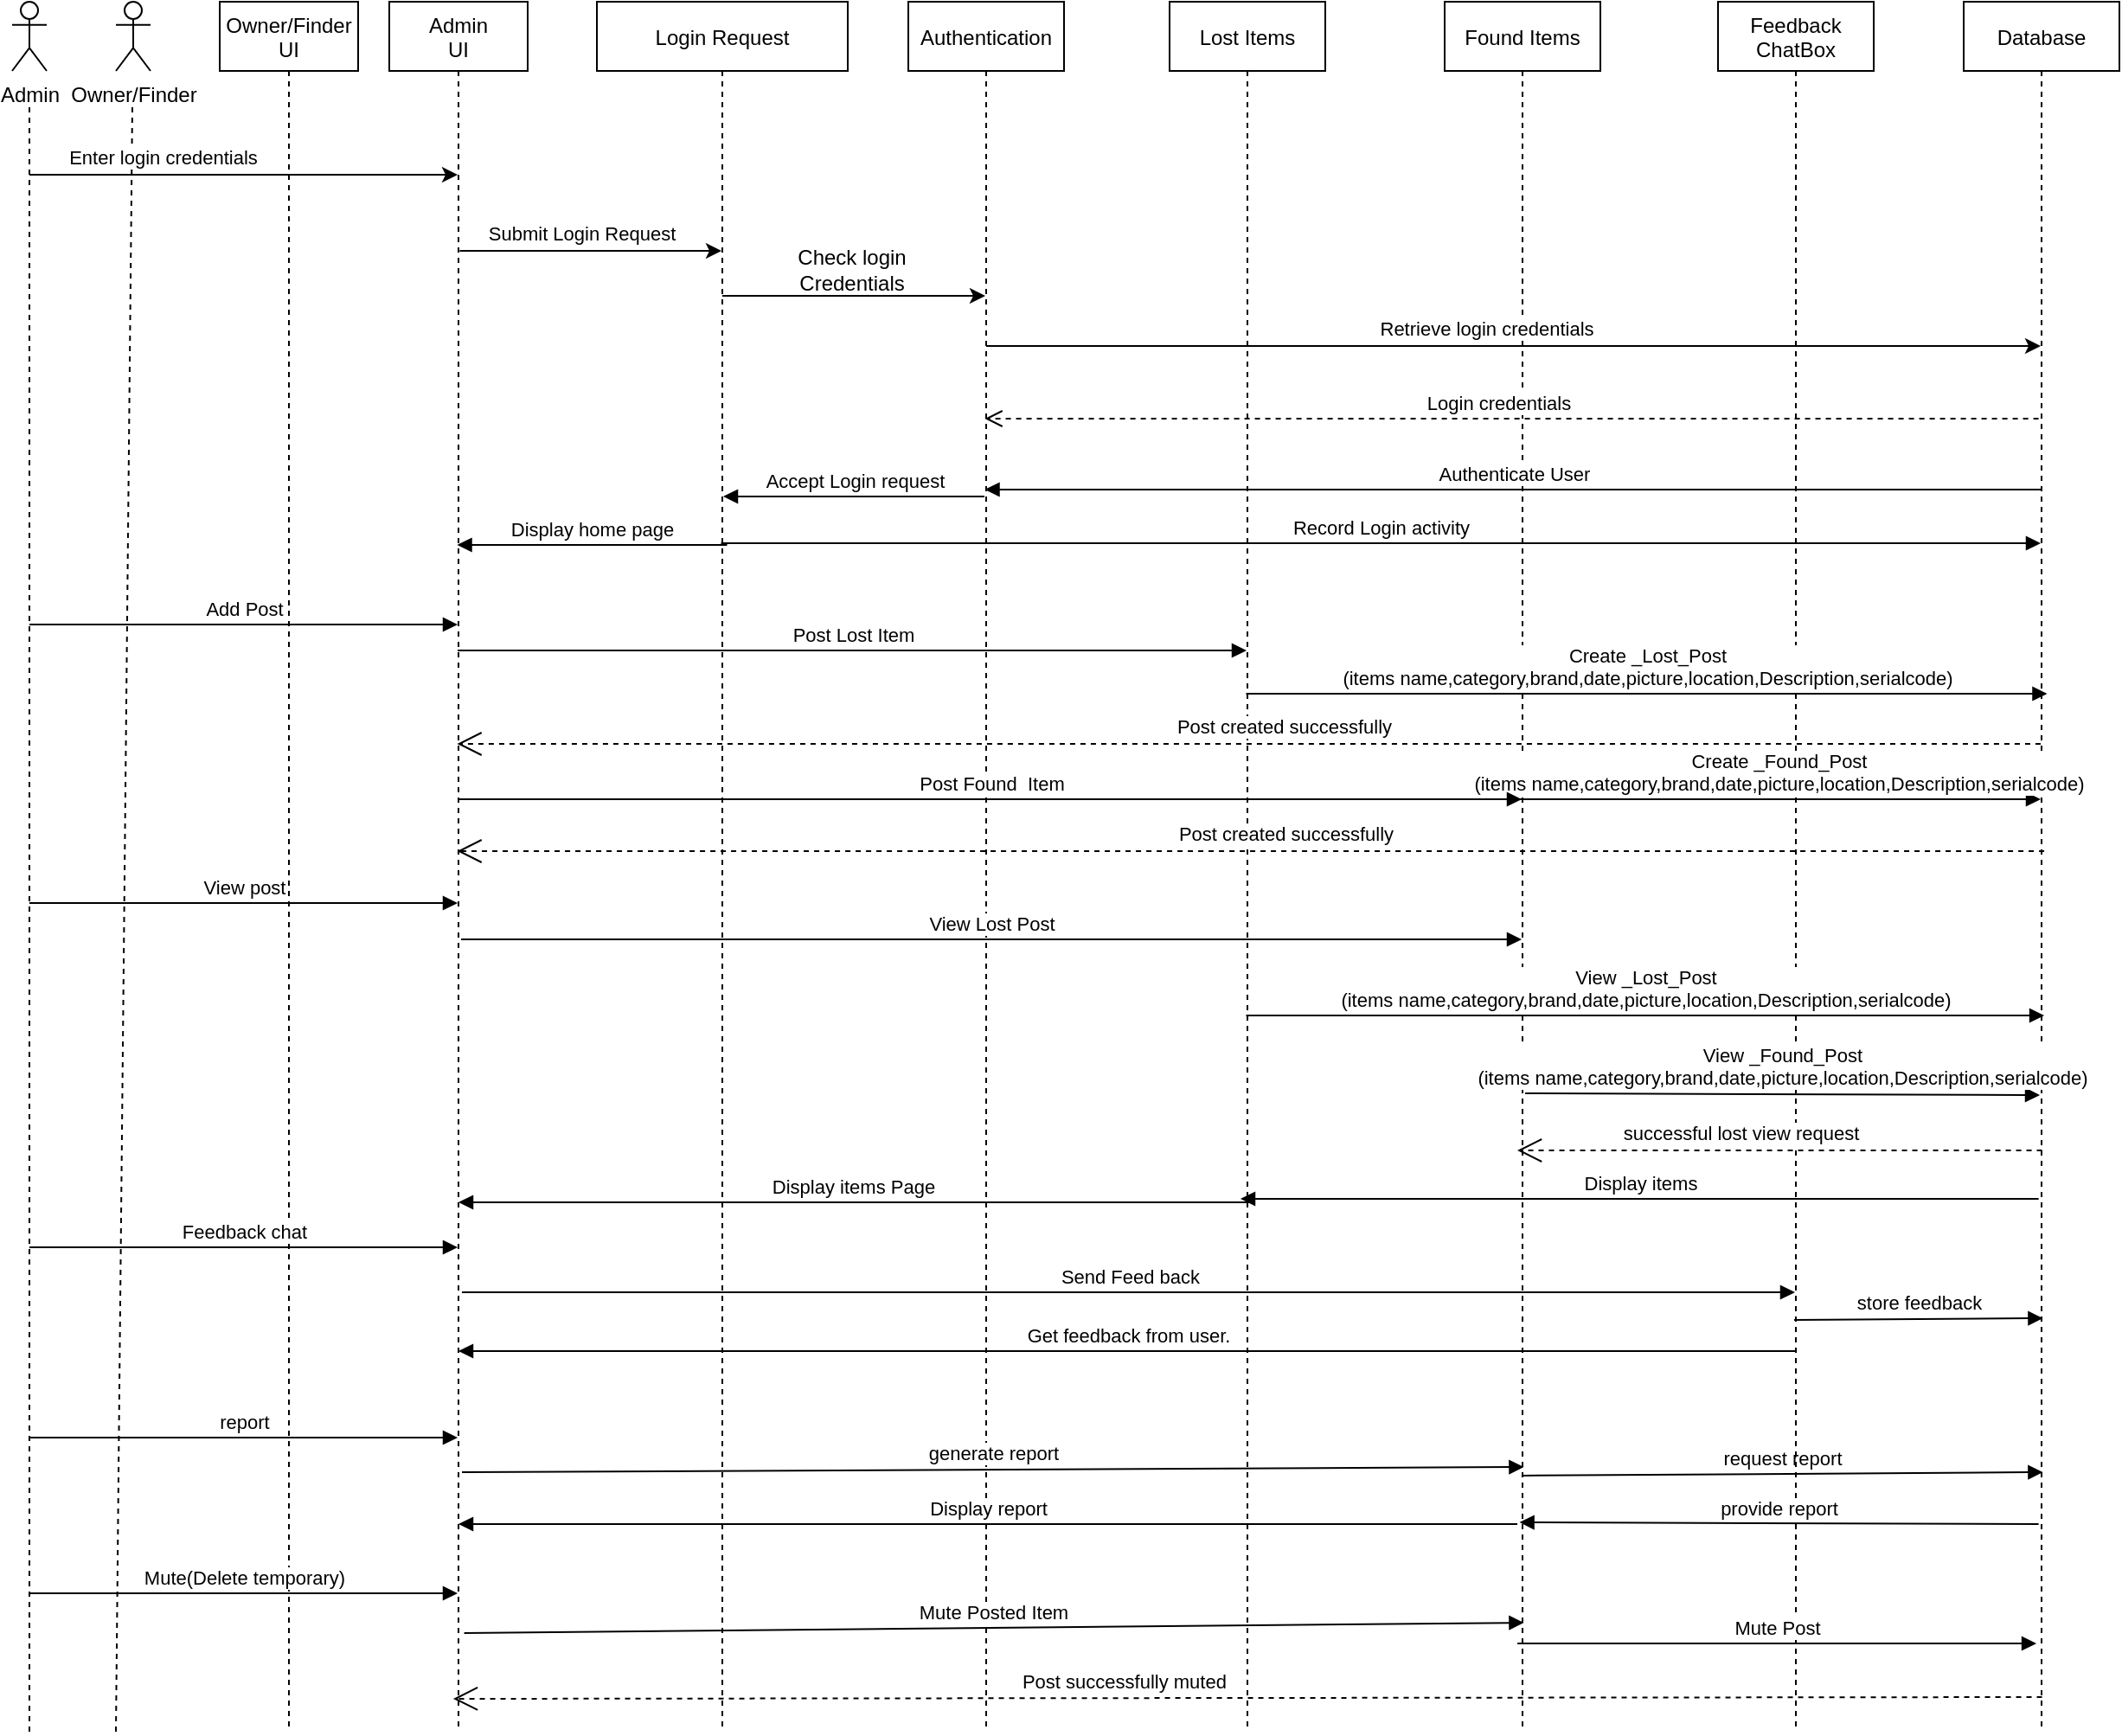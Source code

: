 <mxfile version="16.5.2" type="device"><diagram id="kgpKYQtTHZ0yAKxKKP6v" name="Page-1"><mxGraphModel dx="1670" dy="953" grid="1" gridSize="10" guides="1" tooltips="1" connect="1" arrows="1" fold="1" page="1" pageScale="1" pageWidth="1169" pageHeight="827" math="0" shadow="0"><root><mxCell id="0"/><mxCell id="1" parent="0"/><mxCell id="3nuBFxr9cyL0pnOWT2aG-1" value="Owner/Finder&#10;UI" style="shape=umlLifeline;perimeter=lifelinePerimeter;container=1;collapsible=0;recursiveResize=0;rounded=0;shadow=0;strokeWidth=1;" parent="1" vertex="1"><mxGeometry x="180" y="80" width="80" height="1000" as="geometry"/></mxCell><mxCell id="x5CsLwHSamHf6Rdu6S_9-56" value="report" style="html=1;verticalAlign=bottom;endArrow=block;rounded=0;" edge="1" parent="3nuBFxr9cyL0pnOWT2aG-1"><mxGeometry width="80" relative="1" as="geometry"><mxPoint x="-110" y="830" as="sourcePoint"/><mxPoint x="137.5" y="830" as="targetPoint"/></mxGeometry></mxCell><mxCell id="3nuBFxr9cyL0pnOWT2aG-5" value="Admin&#10;UI" style="shape=umlLifeline;perimeter=lifelinePerimeter;container=1;collapsible=0;recursiveResize=0;rounded=0;shadow=0;strokeWidth=1;" parent="1" vertex="1"><mxGeometry x="278" y="80" width="80" height="1000" as="geometry"/></mxCell><mxCell id="x5CsLwHSamHf6Rdu6S_9-52" value="Feedback chat" style="html=1;verticalAlign=bottom;endArrow=block;rounded=0;" edge="1" parent="3nuBFxr9cyL0pnOWT2aG-5"><mxGeometry width="80" relative="1" as="geometry"><mxPoint x="-208" y="720" as="sourcePoint"/><mxPoint x="39.5" y="720" as="targetPoint"/></mxGeometry></mxCell><mxCell id="x5CsLwHSamHf6Rdu6S_9-1" value="Login Request" style="shape=umlLifeline;perimeter=lifelinePerimeter;container=1;collapsible=0;recursiveResize=0;rounded=0;shadow=0;strokeWidth=1;" vertex="1" parent="1"><mxGeometry x="398" y="80" width="145" height="1000" as="geometry"/></mxCell><mxCell id="x5CsLwHSamHf6Rdu6S_9-19" value="Check login &lt;br&gt;Credentials" style="text;html=1;align=center;verticalAlign=middle;resizable=0;points=[];autosize=1;strokeColor=none;fillColor=none;" vertex="1" parent="x5CsLwHSamHf6Rdu6S_9-1"><mxGeometry x="107" y="140" width="80" height="30" as="geometry"/></mxCell><mxCell id="x5CsLwHSamHf6Rdu6S_9-53" value="Send Feed back" style="html=1;verticalAlign=bottom;endArrow=block;rounded=0;" edge="1" parent="x5CsLwHSamHf6Rdu6S_9-1" target="x5CsLwHSamHf6Rdu6S_9-17"><mxGeometry width="80" relative="1" as="geometry"><mxPoint x="-78" y="746" as="sourcePoint"/><mxPoint x="169.5" y="746" as="targetPoint"/></mxGeometry></mxCell><mxCell id="x5CsLwHSamHf6Rdu6S_9-3" value="Owner/Finder" style="shape=umlActor;verticalLabelPosition=bottom;verticalAlign=top;html=1;outlineConnect=0;" vertex="1" parent="1"><mxGeometry x="120" y="80" width="20" height="40" as="geometry"/></mxCell><mxCell id="x5CsLwHSamHf6Rdu6S_9-4" value="Admin" style="shape=umlActor;verticalLabelPosition=bottom;verticalAlign=top;html=1;outlineConnect=0;" vertex="1" parent="1"><mxGeometry x="60" y="80" width="20" height="40" as="geometry"/></mxCell><mxCell id="x5CsLwHSamHf6Rdu6S_9-5" value="" style="endArrow=none;dashed=1;html=1;rounded=0;" edge="1" parent="1"><mxGeometry width="50" height="50" relative="1" as="geometry"><mxPoint x="70" y="1080" as="sourcePoint"/><mxPoint x="70" y="140" as="targetPoint"/></mxGeometry></mxCell><mxCell id="x5CsLwHSamHf6Rdu6S_9-6" value="" style="endArrow=none;dashed=1;html=1;rounded=0;" edge="1" parent="1"><mxGeometry width="50" height="50" relative="1" as="geometry"><mxPoint x="120" y="1080" as="sourcePoint"/><mxPoint x="129.5" y="140" as="targetPoint"/></mxGeometry></mxCell><mxCell id="x5CsLwHSamHf6Rdu6S_9-9" value="" style="endArrow=classic;html=1;rounded=0;" edge="1" parent="1" target="3nuBFxr9cyL0pnOWT2aG-5"><mxGeometry width="50" height="50" relative="1" as="geometry"><mxPoint x="70" y="180" as="sourcePoint"/><mxPoint x="120" y="130" as="targetPoint"/></mxGeometry></mxCell><mxCell id="x5CsLwHSamHf6Rdu6S_9-10" value="Enter login credentials" style="edgeLabel;html=1;align=center;verticalAlign=middle;resizable=0;points=[];" vertex="1" connectable="0" parent="x5CsLwHSamHf6Rdu6S_9-9"><mxGeometry x="-0.209" y="3" relative="1" as="geometry"><mxPoint x="-21" y="-7" as="offset"/></mxGeometry></mxCell><mxCell id="x5CsLwHSamHf6Rdu6S_9-13" value="Authentication" style="shape=umlLifeline;perimeter=lifelinePerimeter;container=1;collapsible=0;recursiveResize=0;rounded=0;shadow=0;strokeWidth=1;" vertex="1" parent="1"><mxGeometry x="578" y="80" width="90" height="1000" as="geometry"/></mxCell><mxCell id="x5CsLwHSamHf6Rdu6S_9-57" value="generate report" style="html=1;verticalAlign=bottom;endArrow=block;rounded=0;entryX=0.508;entryY=0.847;entryDx=0;entryDy=0;entryPerimeter=0;" edge="1" parent="x5CsLwHSamHf6Rdu6S_9-13" target="x5CsLwHSamHf6Rdu6S_9-15"><mxGeometry width="80" relative="1" as="geometry"><mxPoint x="-258" y="850" as="sourcePoint"/><mxPoint x="512.5" y="850" as="targetPoint"/></mxGeometry></mxCell><mxCell id="x5CsLwHSamHf6Rdu6S_9-14" value="Lost Items" style="shape=umlLifeline;perimeter=lifelinePerimeter;container=1;collapsible=0;recursiveResize=0;rounded=0;shadow=0;strokeWidth=1;" vertex="1" parent="1"><mxGeometry x="729" y="80" width="90" height="1000" as="geometry"/></mxCell><mxCell id="x5CsLwHSamHf6Rdu6S_9-15" value="Found Items" style="shape=umlLifeline;perimeter=lifelinePerimeter;container=1;collapsible=0;recursiveResize=0;rounded=0;shadow=0;strokeWidth=1;" vertex="1" parent="1"><mxGeometry x="888" y="80" width="90" height="1000" as="geometry"/></mxCell><mxCell id="x5CsLwHSamHf6Rdu6S_9-55" value="Get feedback from user." style="html=1;verticalAlign=bottom;endArrow=block;rounded=0;exitX=0.481;exitY=0.692;exitDx=0;exitDy=0;exitPerimeter=0;" edge="1" parent="x5CsLwHSamHf6Rdu6S_9-15" target="3nuBFxr9cyL0pnOWT2aG-5"><mxGeometry width="80" relative="1" as="geometry"><mxPoint x="203.29" y="780" as="sourcePoint"/><mxPoint x="-258" y="780" as="targetPoint"/></mxGeometry></mxCell><mxCell id="x5CsLwHSamHf6Rdu6S_9-16" value="Database" style="shape=umlLifeline;perimeter=lifelinePerimeter;container=1;collapsible=0;recursiveResize=0;rounded=0;shadow=0;strokeWidth=1;" vertex="1" parent="1"><mxGeometry x="1188" y="80" width="90" height="1000" as="geometry"/></mxCell><mxCell id="x5CsLwHSamHf6Rdu6S_9-58" value="request report" style="html=1;verticalAlign=bottom;endArrow=block;rounded=0;exitX=0.494;exitY=0.852;exitDx=0;exitDy=0;exitPerimeter=0;entryX=0.508;entryY=0.761;entryDx=0;entryDy=0;entryPerimeter=0;" edge="1" parent="x5CsLwHSamHf6Rdu6S_9-16" source="x5CsLwHSamHf6Rdu6S_9-15"><mxGeometry width="80" relative="1" as="geometry"><mxPoint x="-98.0" y="851" as="sourcePoint"/><mxPoint x="45.71" y="850" as="targetPoint"/></mxGeometry></mxCell><mxCell id="x5CsLwHSamHf6Rdu6S_9-17" value="Feedback&#10;ChatBox" style="shape=umlLifeline;perimeter=lifelinePerimeter;container=1;collapsible=0;recursiveResize=0;rounded=0;shadow=0;strokeWidth=1;" vertex="1" parent="1"><mxGeometry x="1046" y="80" width="90" height="1000" as="geometry"/></mxCell><mxCell id="x5CsLwHSamHf6Rdu6S_9-59" value="provide report" style="html=1;verticalAlign=bottom;endArrow=block;rounded=0;exitX=0.481;exitY=0.692;exitDx=0;exitDy=0;exitPerimeter=0;entryX=0.481;entryY=0.879;entryDx=0;entryDy=0;entryPerimeter=0;" edge="1" parent="x5CsLwHSamHf6Rdu6S_9-17" target="x5CsLwHSamHf6Rdu6S_9-15"><mxGeometry width="80" relative="1" as="geometry"><mxPoint x="185.29" y="880" as="sourcePoint"/><mxPoint x="-276" y="880" as="targetPoint"/></mxGeometry></mxCell><mxCell id="x5CsLwHSamHf6Rdu6S_9-64" value="Post successfully muted&amp;nbsp;" style="endArrow=open;endSize=12;dashed=1;html=1;rounded=0;exitX=0.503;exitY=0.694;exitDx=0;exitDy=0;exitPerimeter=0;entryX=0.462;entryY=0.981;entryDx=0;entryDy=0;entryPerimeter=0;" edge="1" parent="x5CsLwHSamHf6Rdu6S_9-17" target="3nuBFxr9cyL0pnOWT2aG-5"><mxGeometry x="0.152" y="-10" width="160" relative="1" as="geometry"><mxPoint x="187.27" y="980.0" as="sourcePoint"/><mxPoint x="-116" y="980" as="targetPoint"/><mxPoint as="offset"/></mxGeometry></mxCell><mxCell id="x5CsLwHSamHf6Rdu6S_9-18" value="" style="endArrow=classic;html=1;rounded=0;" edge="1" parent="1" source="x5CsLwHSamHf6Rdu6S_9-1" target="x5CsLwHSamHf6Rdu6S_9-13"><mxGeometry width="50" height="50" relative="1" as="geometry"><mxPoint x="420" y="230" as="sourcePoint"/><mxPoint x="460" y="180" as="targetPoint"/><Array as="points"><mxPoint x="490" y="250"/></Array></mxGeometry></mxCell><mxCell id="x5CsLwHSamHf6Rdu6S_9-20" value="" style="endArrow=classic;html=1;rounded=0;" edge="1" parent="1" source="x5CsLwHSamHf6Rdu6S_9-13" target="x5CsLwHSamHf6Rdu6S_9-16"><mxGeometry width="50" height="50" relative="1" as="geometry"><mxPoint x="710" y="290" as="sourcePoint"/><mxPoint x="760" y="240" as="targetPoint"/><Array as="points"><mxPoint x="690" y="279"/></Array></mxGeometry></mxCell><mxCell id="x5CsLwHSamHf6Rdu6S_9-21" value="Retrieve login credentials" style="edgeLabel;html=1;align=center;verticalAlign=middle;resizable=0;points=[];" vertex="1" connectable="0" parent="x5CsLwHSamHf6Rdu6S_9-20"><mxGeometry x="-0.178" y="3" relative="1" as="geometry"><mxPoint x="38" y="-7" as="offset"/></mxGeometry></mxCell><mxCell id="x5CsLwHSamHf6Rdu6S_9-22" value="Login credentials" style="html=1;verticalAlign=bottom;endArrow=open;dashed=1;endSize=8;rounded=0;exitX=0.481;exitY=0.285;exitDx=0;exitDy=0;exitPerimeter=0;" edge="1" parent="1"><mxGeometry x="0.026" relative="1" as="geometry"><mxPoint x="1231.29" y="321" as="sourcePoint"/><mxPoint x="622.25" y="321" as="targetPoint"/><mxPoint as="offset"/></mxGeometry></mxCell><mxCell id="x5CsLwHSamHf6Rdu6S_9-24" value="Authenticate User" style="html=1;verticalAlign=bottom;endArrow=block;rounded=0;" edge="1" parent="1"><mxGeometry width="80" relative="1" as="geometry"><mxPoint x="1232.5" y="362" as="sourcePoint"/><mxPoint x="622.25" y="362" as="targetPoint"/><Array as="points"><mxPoint x="790" y="362"/></Array></mxGeometry></mxCell><mxCell id="x5CsLwHSamHf6Rdu6S_9-25" value="Accept Login request" style="html=1;verticalAlign=bottom;endArrow=block;rounded=0;exitX=0.489;exitY=0.286;exitDx=0;exitDy=0;exitPerimeter=0;" edge="1" parent="1" source="x5CsLwHSamHf6Rdu6S_9-13"><mxGeometry width="80" relative="1" as="geometry"><mxPoint x="560" y="360" as="sourcePoint"/><mxPoint x="471" y="366" as="targetPoint"/><Array as="points"/></mxGeometry></mxCell><mxCell id="x5CsLwHSamHf6Rdu6S_9-28" value="Record Login activity" style="html=1;verticalAlign=bottom;endArrow=block;rounded=0;" edge="1" parent="1"><mxGeometry width="80" relative="1" as="geometry"><mxPoint x="469.75" y="393" as="sourcePoint"/><mxPoint x="1232.5" y="393" as="targetPoint"/><Array as="points"><mxPoint x="610" y="393"/></Array></mxGeometry></mxCell><mxCell id="x5CsLwHSamHf6Rdu6S_9-29" value="Display home page" style="html=1;verticalAlign=bottom;endArrow=block;rounded=0;exitX=0.519;exitY=0.41;exitDx=0;exitDy=0;exitPerimeter=0;" edge="1" parent="1"><mxGeometry width="80" relative="1" as="geometry"><mxPoint x="473.255" y="394" as="sourcePoint"/><mxPoint x="317.25" y="394" as="targetPoint"/><Array as="points"/></mxGeometry></mxCell><mxCell id="x5CsLwHSamHf6Rdu6S_9-30" value="Add Post" style="html=1;verticalAlign=bottom;endArrow=block;rounded=0;" edge="1" parent="1" target="3nuBFxr9cyL0pnOWT2aG-5"><mxGeometry width="80" relative="1" as="geometry"><mxPoint x="70" y="440" as="sourcePoint"/><mxPoint x="150" y="440" as="targetPoint"/></mxGeometry></mxCell><mxCell id="x5CsLwHSamHf6Rdu6S_9-33" value="Create _Lost_Post&lt;br&gt;(items name,category,brand,date,picture,location,Description,serialcode)" style="html=1;verticalAlign=bottom;endArrow=block;rounded=0;entryX=0.536;entryY=0.512;entryDx=0;entryDy=0;entryPerimeter=0;" edge="1" parent="1"><mxGeometry width="80" relative="1" as="geometry"><mxPoint x="773.25" y="480" as="sourcePoint"/><mxPoint x="1236.24" y="480" as="targetPoint"/></mxGeometry></mxCell><mxCell id="x5CsLwHSamHf6Rdu6S_9-35" value="Post created successfully" style="endArrow=open;endSize=12;dashed=1;html=1;rounded=0;exitX=0.494;exitY=0.557;exitDx=0;exitDy=0;exitPerimeter=0;" edge="1" parent="1"><mxGeometry x="-0.044" y="-10" width="160" relative="1" as="geometry"><mxPoint x="1232.46" y="509" as="sourcePoint"/><mxPoint x="317.25" y="509" as="targetPoint"/><mxPoint as="offset"/></mxGeometry></mxCell><mxCell id="x5CsLwHSamHf6Rdu6S_9-39" value="View post" style="html=1;verticalAlign=bottom;endArrow=block;rounded=0;" edge="1" parent="1"><mxGeometry width="80" relative="1" as="geometry"><mxPoint x="70" y="601" as="sourcePoint"/><mxPoint x="317.5" y="601" as="targetPoint"/></mxGeometry></mxCell><mxCell id="x5CsLwHSamHf6Rdu6S_9-37" value="Create _Found_Post&lt;br&gt;(items name,category,brand,date,picture,location,Description,serialcode)" style="html=1;verticalAlign=bottom;endArrow=block;rounded=0;exitX=0.467;exitY=0.656;exitDx=0;exitDy=0;exitPerimeter=0;" edge="1" parent="1"><mxGeometry width="80" relative="1" as="geometry"><mxPoint x="930.03" y="541.0" as="sourcePoint"/><mxPoint x="1232.5" y="541.0" as="targetPoint"/></mxGeometry></mxCell><mxCell id="x5CsLwHSamHf6Rdu6S_9-38" value="Post created successfully" style="endArrow=open;endSize=12;dashed=1;html=1;rounded=0;exitX=0.517;exitY=0.707;exitDx=0;exitDy=0;exitPerimeter=0;" edge="1" parent="1"><mxGeometry x="-0.044" y="-10" width="160" relative="1" as="geometry"><mxPoint x="1234.53" y="571" as="sourcePoint"/><mxPoint x="317.25" y="571" as="targetPoint"/><mxPoint as="offset"/></mxGeometry></mxCell><mxCell id="x5CsLwHSamHf6Rdu6S_9-41" value="View _Lost_Post&lt;br&gt;(items name,category,brand,date,picture,location,Description,serialcode)" style="html=1;verticalAlign=bottom;endArrow=block;rounded=0;entryX=0.517;entryY=0.785;entryDx=0;entryDy=0;entryPerimeter=0;" edge="1" parent="1"><mxGeometry width="80" relative="1" as="geometry"><mxPoint x="773.25" y="666" as="sourcePoint"/><mxPoint x="1234.53" y="666" as="targetPoint"/></mxGeometry></mxCell><mxCell id="x5CsLwHSamHf6Rdu6S_9-36" value="Post Found&amp;nbsp; Item" style="html=1;verticalAlign=bottom;endArrow=block;rounded=0;exitX=0.5;exitY=0.607;exitDx=0;exitDy=0;exitPerimeter=0;" edge="1" parent="1"><mxGeometry width="80" relative="1" as="geometry"><mxPoint x="318" y="541" as="sourcePoint"/><mxPoint x="932.5" y="541" as="targetPoint"/></mxGeometry></mxCell><mxCell id="x5CsLwHSamHf6Rdu6S_9-31" value="Post Lost Item" style="html=1;verticalAlign=bottom;endArrow=block;rounded=0;exitX=0.494;exitY=0.482;exitDx=0;exitDy=0;exitPerimeter=0;" edge="1" parent="1"><mxGeometry width="80" relative="1" as="geometry"><mxPoint x="317.52" y="455" as="sourcePoint"/><mxPoint x="773.5" y="455" as="targetPoint"/></mxGeometry></mxCell><mxCell id="x5CsLwHSamHf6Rdu6S_9-11" value="" style="endArrow=classic;html=1;rounded=0;exitX=0.509;exitY=0.174;exitDx=0;exitDy=0;exitPerimeter=0;" edge="1" parent="1"><mxGeometry width="50" height="50" relative="1" as="geometry"><mxPoint x="318.72" y="224" as="sourcePoint"/><mxPoint x="470" y="224" as="targetPoint"/></mxGeometry></mxCell><mxCell id="x5CsLwHSamHf6Rdu6S_9-12" value="Submit Login Request" style="edgeLabel;html=1;align=center;verticalAlign=middle;resizable=0;points=[];" vertex="1" connectable="0" parent="x5CsLwHSamHf6Rdu6S_9-11"><mxGeometry x="0.278" y="-3" relative="1" as="geometry"><mxPoint x="-26" y="-13" as="offset"/></mxGeometry></mxCell><mxCell id="x5CsLwHSamHf6Rdu6S_9-47" value="View Lost Post" style="html=1;verticalAlign=bottom;endArrow=block;rounded=0;exitX=0.519;exitY=0.542;exitDx=0;exitDy=0;exitPerimeter=0;" edge="1" parent="1" source="3nuBFxr9cyL0pnOWT2aG-5" target="x5CsLwHSamHf6Rdu6S_9-15"><mxGeometry width="80" relative="1" as="geometry"><mxPoint x="320" y="620" as="sourcePoint"/><mxPoint x="776" y="620" as="targetPoint"/></mxGeometry></mxCell><mxCell id="x5CsLwHSamHf6Rdu6S_9-48" value="View _Found_Post&lt;br&gt;(items name,category,brand,date,picture,location,Description,serialcode)" style="html=1;verticalAlign=bottom;endArrow=block;rounded=0;entryX=0.489;entryY=0.679;entryDx=0;entryDy=0;entryPerimeter=0;exitX=0.517;exitY=0.678;exitDx=0;exitDy=0;exitPerimeter=0;" edge="1" parent="1"><mxGeometry width="80" relative="1" as="geometry"><mxPoint x="934.53" y="711.0" as="sourcePoint"/><mxPoint x="1232.01" y="712" as="targetPoint"/></mxGeometry></mxCell><mxCell id="x5CsLwHSamHf6Rdu6S_9-49" value="successful lost view request" style="endArrow=open;endSize=12;dashed=1;html=1;rounded=0;exitX=0.503;exitY=0.694;exitDx=0;exitDy=0;exitPerimeter=0;" edge="1" parent="1"><mxGeometry x="0.152" y="-10" width="160" relative="1" as="geometry"><mxPoint x="1233.27" y="744.0" as="sourcePoint"/><mxPoint x="930" y="744" as="targetPoint"/><mxPoint as="offset"/></mxGeometry></mxCell><mxCell id="x5CsLwHSamHf6Rdu6S_9-50" value="Display items" style="html=1;verticalAlign=bottom;endArrow=block;rounded=0;exitX=0.481;exitY=0.692;exitDx=0;exitDy=0;exitPerimeter=0;" edge="1" parent="1" source="x5CsLwHSamHf6Rdu6S_9-16"><mxGeometry width="80" relative="1" as="geometry"><mxPoint x="530" y="820" as="sourcePoint"/><mxPoint x="770" y="772" as="targetPoint"/></mxGeometry></mxCell><mxCell id="x5CsLwHSamHf6Rdu6S_9-51" value="Display items Page" style="html=1;verticalAlign=bottom;endArrow=block;rounded=0;exitX=0.511;exitY=0.694;exitDx=0;exitDy=0;exitPerimeter=0;" edge="1" parent="1" source="x5CsLwHSamHf6Rdu6S_9-14" target="3nuBFxr9cyL0pnOWT2aG-5"><mxGeometry width="80" relative="1" as="geometry"><mxPoint x="771.29" y="770" as="sourcePoint"/><mxPoint x="320" y="770" as="targetPoint"/></mxGeometry></mxCell><mxCell id="x5CsLwHSamHf6Rdu6S_9-54" value="store feedback" style="html=1;verticalAlign=bottom;endArrow=block;rounded=0;exitX=0.489;exitY=0.762;exitDx=0;exitDy=0;exitPerimeter=0;entryX=0.508;entryY=0.761;entryDx=0;entryDy=0;entryPerimeter=0;" edge="1" parent="1" source="x5CsLwHSamHf6Rdu6S_9-17" target="x5CsLwHSamHf6Rdu6S_9-16"><mxGeometry width="80" relative="1" as="geometry"><mxPoint x="460" y="840" as="sourcePoint"/><mxPoint x="1240" y="842" as="targetPoint"/></mxGeometry></mxCell><mxCell id="x5CsLwHSamHf6Rdu6S_9-60" value="Display report" style="html=1;verticalAlign=bottom;endArrow=block;rounded=0;" edge="1" parent="1" target="3nuBFxr9cyL0pnOWT2aG-5"><mxGeometry width="80" relative="1" as="geometry"><mxPoint x="930" y="960" as="sourcePoint"/><mxPoint x="640" y="960" as="targetPoint"/></mxGeometry></mxCell><mxCell id="x5CsLwHSamHf6Rdu6S_9-61" value="Mute(Delete temporary)" style="html=1;verticalAlign=bottom;endArrow=block;rounded=0;" edge="1" parent="1"><mxGeometry width="80" relative="1" as="geometry"><mxPoint x="70" y="1000" as="sourcePoint"/><mxPoint x="317.5" y="1000" as="targetPoint"/></mxGeometry></mxCell><mxCell id="x5CsLwHSamHf6Rdu6S_9-62" value="Mute Posted Item" style="html=1;verticalAlign=bottom;endArrow=block;rounded=0;entryX=0.508;entryY=0.937;entryDx=0;entryDy=0;entryPerimeter=0;exitX=0.541;exitY=0.943;exitDx=0;exitDy=0;exitPerimeter=0;" edge="1" parent="1" source="3nuBFxr9cyL0pnOWT2aG-5" target="x5CsLwHSamHf6Rdu6S_9-15"><mxGeometry width="80" relative="1" as="geometry"><mxPoint x="316.14" y="1020" as="sourcePoint"/><mxPoint x="929.86" y="1017" as="targetPoint"/></mxGeometry></mxCell><mxCell id="x5CsLwHSamHf6Rdu6S_9-63" value="Mute Post" style="html=1;verticalAlign=bottom;endArrow=block;rounded=0;exitX=0.467;exitY=0.949;exitDx=0;exitDy=0;exitPerimeter=0;entryX=0.467;entryY=0.949;entryDx=0;entryDy=0;entryPerimeter=0;" edge="1" parent="1" source="x5CsLwHSamHf6Rdu6S_9-15" target="x5CsLwHSamHf6Rdu6S_9-16"><mxGeometry width="80" relative="1" as="geometry"><mxPoint x="940.37" y="1032" as="sourcePoint"/><mxPoint x="1241.62" y="1030" as="targetPoint"/></mxGeometry></mxCell></root></mxGraphModel></diagram></mxfile>